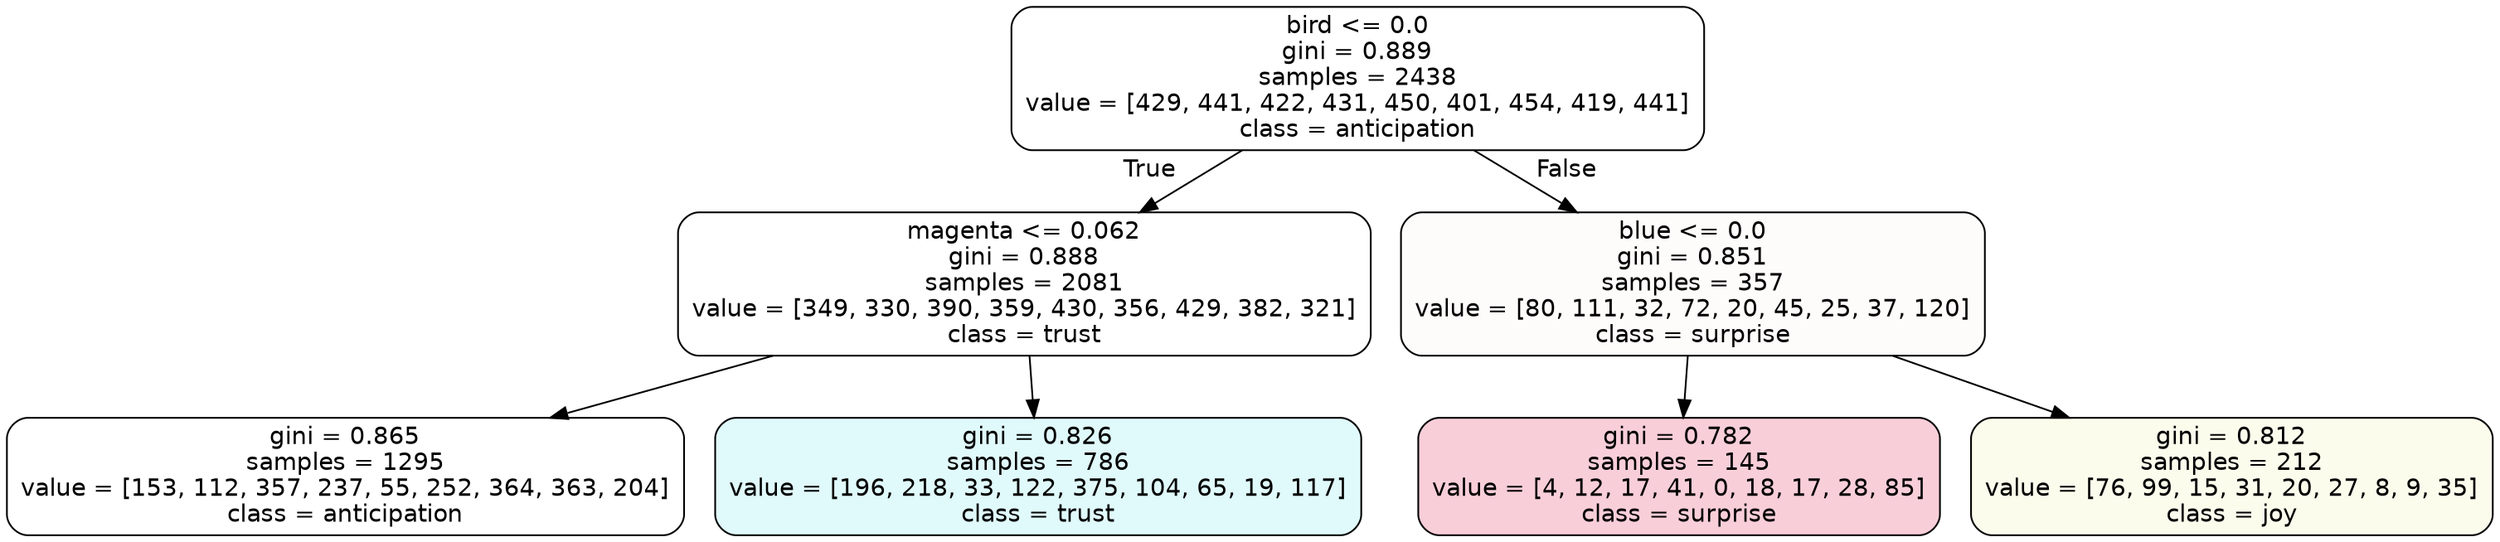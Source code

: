 digraph Tree {
node [shape=box, style="filled, rounded", color="black", fontname=helvetica] ;
edge [fontname=helvetica] ;
0 [label="bird <= 0.0\ngini = 0.889\nsamples = 2438\nvalue = [429, 441, 422, 431, 450, 401, 454, 419, 441]\nclass = anticipation", fillcolor="#8139e500"] ;
1 [label="magenta <= 0.062\ngini = 0.888\nsamples = 2081\nvalue = [349, 330, 390, 359, 430, 356, 429, 382, 321]\nclass = trust", fillcolor="#39d7e500"] ;
0 -> 1 [labeldistance=2.5, labelangle=45, headlabel="True"] ;
2 [label="gini = 0.865\nsamples = 1295\nvalue = [153, 112, 357, 237, 55, 252, 364, 363, 204]\nclass = anticipation", fillcolor="#8139e500"] ;
1 -> 2 ;
3 [label="gini = 0.826\nsamples = 786\nvalue = [196, 218, 33, 122, 375, 104, 65, 19, 117]\nclass = trust", fillcolor="#39d7e527"] ;
1 -> 3 ;
4 [label="blue <= 0.0\ngini = 0.851\nsamples = 357\nvalue = [80, 111, 32, 72, 20, 45, 25, 37, 120]\nclass = surprise", fillcolor="#e5396405"] ;
0 -> 4 [labeldistance=2.5, labelangle=-45, headlabel="False"] ;
5 [label="gini = 0.782\nsamples = 145\nvalue = [4, 12, 17, 41, 0, 18, 17, 28, 85]\nclass = surprise", fillcolor="#e539643e"] ;
4 -> 5 ;
6 [label="gini = 0.812\nsamples = 212\nvalue = [76, 99, 15, 31, 20, 27, 8, 9, 35]\nclass = joy", fillcolor="#d7e53918"] ;
4 -> 6 ;
}